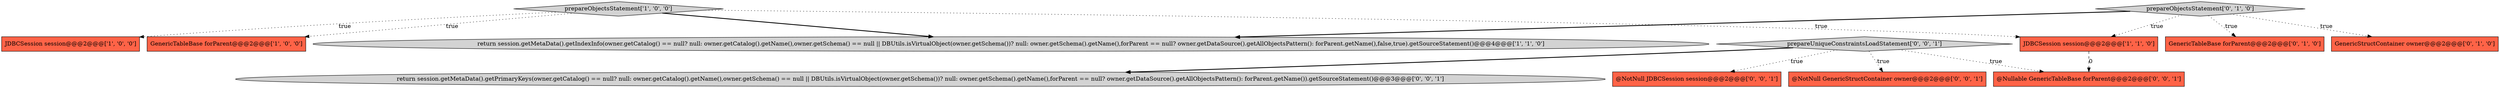 digraph {
3 [style = filled, label = "return session.getMetaData().getIndexInfo(owner.getCatalog() == null? null: owner.getCatalog().getName(),owner.getSchema() == null || DBUtils.isVirtualObject(owner.getSchema())? null: owner.getSchema().getName(),forParent == null? owner.getDataSource().getAllObjectsPattern(): forParent.getName(),false,true).getSourceStatement()@@@4@@@['1', '1', '0']", fillcolor = lightgray, shape = ellipse image = "AAA0AAABBB1BBB"];
2 [style = filled, label = "prepareObjectsStatement['1', '0', '0']", fillcolor = lightgray, shape = diamond image = "AAA0AAABBB1BBB"];
5 [style = filled, label = "prepareObjectsStatement['0', '1', '0']", fillcolor = lightgray, shape = diamond image = "AAA0AAABBB2BBB"];
8 [style = filled, label = "@NotNull GenericStructContainer owner@@@2@@@['0', '0', '1']", fillcolor = tomato, shape = box image = "AAA0AAABBB3BBB"];
11 [style = filled, label = "@Nullable GenericTableBase forParent@@@2@@@['0', '0', '1']", fillcolor = tomato, shape = box image = "AAA0AAABBB3BBB"];
6 [style = filled, label = "GenericTableBase forParent@@@2@@@['0', '1', '0']", fillcolor = tomato, shape = box image = "AAA0AAABBB2BBB"];
0 [style = filled, label = "JDBCSession session@@@2@@@['1', '0', '0']", fillcolor = tomato, shape = box image = "AAA0AAABBB1BBB"];
7 [style = filled, label = "GenericStructContainer owner@@@2@@@['0', '1', '0']", fillcolor = tomato, shape = box image = "AAA0AAABBB2BBB"];
9 [style = filled, label = "prepareUniqueConstraintsLoadStatement['0', '0', '1']", fillcolor = lightgray, shape = diamond image = "AAA0AAABBB3BBB"];
12 [style = filled, label = "return session.getMetaData().getPrimaryKeys(owner.getCatalog() == null? null: owner.getCatalog().getName(),owner.getSchema() == null || DBUtils.isVirtualObject(owner.getSchema())? null: owner.getSchema().getName(),forParent == null? owner.getDataSource().getAllObjectsPattern(): forParent.getName()).getSourceStatement()@@@3@@@['0', '0', '1']", fillcolor = lightgray, shape = ellipse image = "AAA0AAABBB3BBB"];
4 [style = filled, label = "JDBCSession session@@@2@@@['1', '1', '0']", fillcolor = tomato, shape = box image = "AAA0AAABBB1BBB"];
1 [style = filled, label = "GenericTableBase forParent@@@2@@@['1', '0', '0']", fillcolor = tomato, shape = box image = "AAA0AAABBB1BBB"];
10 [style = filled, label = "@NotNull JDBCSession session@@@2@@@['0', '0', '1']", fillcolor = tomato, shape = box image = "AAA0AAABBB3BBB"];
9->11 [style = dotted, label="true"];
2->1 [style = dotted, label="true"];
5->6 [style = dotted, label="true"];
5->3 [style = bold, label=""];
9->8 [style = dotted, label="true"];
2->0 [style = dotted, label="true"];
5->4 [style = dotted, label="true"];
4->11 [style = dashed, label="0"];
2->4 [style = dotted, label="true"];
5->7 [style = dotted, label="true"];
9->10 [style = dotted, label="true"];
9->12 [style = bold, label=""];
2->3 [style = bold, label=""];
}
